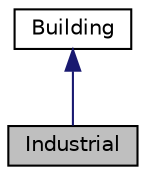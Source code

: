 digraph "Industrial"
{
 // LATEX_PDF_SIZE
  edge [fontname="Helvetica",fontsize="10",labelfontname="Helvetica",labelfontsize="10"];
  node [fontname="Helvetica",fontsize="10",shape=record];
  Node1 [label="Industrial",height=0.2,width=0.4,color="black", fillcolor="grey75", style="filled", fontcolor="black",tooltip="The Industrial class represents an industrial building in a city."];
  Node2 -> Node1 [dir="back",color="midnightblue",fontsize="10",style="solid",fontname="Helvetica"];
  Node2 [label="Building",height=0.2,width=0.4,color="black", fillcolor="white", style="filled",URL="$classBuilding.html",tooltip="Abstract base class representing a building with facilities, citizens, and utilities."];
}
